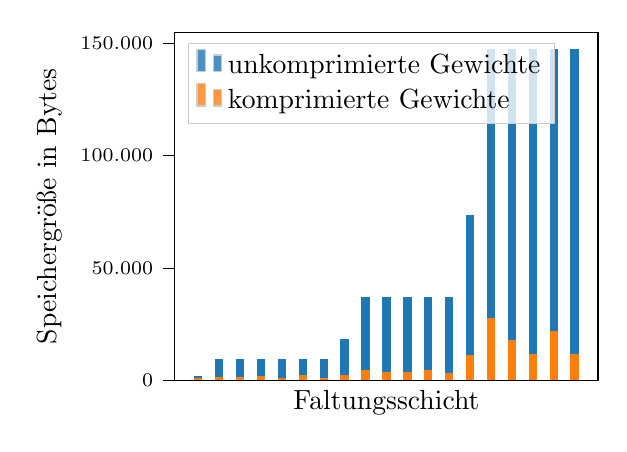 % This file was created with tikzplotlib v0.10.1.
\begin{tikzpicture}

\definecolor{darkgray176}{RGB}{176,176,176}
\definecolor{darkorange25512714}{RGB}{255,127,14}
\definecolor{lightgray204}{RGB}{204,204,204}
\definecolor{steelblue31119180}{RGB}{31,119,180}

\begin{axis}[
height=6cm,
legend cell align={left},
legend style={
  fill opacity=0.8,
  draw opacity=1,
  text opacity=1,
  at={(0.03,0.97)},
  anchor=north west,
  draw=lightgray204
},
tick align=outside,
tick pos=left,
x grid style={darkgray176},
xlabel={Faltungsschicht},
xmin=-5.6, xmax=95.6,
xtick style={color=black},
xmajorticks=false,
y grid style={darkgray176},
ylabel={Speichergröße in Bytes},
ymin=0.0, ymax=154828.8,
ytick style={color=black},
y tick label style={
    font=\scriptsize,
    /pgf/number format/.cd,
    use comma,
    fixed,
    fixed zerofill,
    precision=0,
    scaled ticks=false,
    /tikz/.cd
  },
]
\draw[draw=none,fill=steelblue31119180] (axis cs:-1.0,0.0) rectangle (axis cs:1.0,1728.0);
\addlegendimage{ybar,ybar legend,draw=none,fill=steelblue31119180}
\addlegendentry{unkomprimierte Gewichte}

\draw[draw=none,fill=steelblue31119180] (axis cs:4.0,0.0) rectangle (axis cs:6.0,9216.0);
\draw[draw=none,fill=steelblue31119180] (axis cs:9.0,0.0) rectangle (axis cs:11.0,9216.0);
\draw[draw=none,fill=steelblue31119180] (axis cs:14.0,0.0) rectangle (axis cs:16.0,9216.0);
\draw[draw=none,fill=steelblue31119180] (axis cs:19.0,0.0) rectangle (axis cs:21.0,9216.0);
\draw[draw=none,fill=steelblue31119180] (axis cs:24.0,0.0) rectangle (axis cs:26.0,9216.0);
\draw[draw=none,fill=steelblue31119180] (axis cs:29.0,0.0) rectangle (axis cs:31.0,9216.0);
\draw[draw=none,fill=steelblue31119180] (axis cs:34.0,0.0) rectangle (axis cs:36.0,18432.0);
\draw[draw=none,fill=steelblue31119180] (axis cs:39.0,0.0) rectangle (axis cs:41.0,36864.0);
\draw[draw=none,fill=steelblue31119180] (axis cs:44.0,0.0) rectangle (axis cs:46.0,36864.0);
\draw[draw=none,fill=steelblue31119180] (axis cs:49.0,0.0) rectangle (axis cs:51.0,36864.0);
\draw[draw=none,fill=steelblue31119180] (axis cs:54.0,0.0) rectangle (axis cs:56.0,36864.0);
\draw[draw=none,fill=steelblue31119180] (axis cs:59.0,0.0) rectangle (axis cs:61.0,36864.0);
\draw[draw=none,fill=steelblue31119180] (axis cs:64.0,0.0) rectangle (axis cs:66.0,73728.0);
\draw[draw=none,fill=steelblue31119180] (axis cs:69.0,0.0) rectangle (axis cs:71.0,147456.0);
\draw[draw=none,fill=steelblue31119180] (axis cs:74.0,0.0) rectangle (axis cs:76.0,147456.0);
\draw[draw=none,fill=steelblue31119180] (axis cs:79.0,0.0) rectangle (axis cs:81.0,147456.0);
\draw[draw=none,fill=steelblue31119180] (axis cs:84.0,0.0) rectangle (axis cs:86.0,147456.0);
\draw[draw=none,fill=steelblue31119180] (axis cs:89.0,0.0) rectangle (axis cs:91.0,147456.0);
\draw[draw=none,fill=darkorange25512714] (axis cs:-1.0,0.0) rectangle (axis cs:1.0,1160.0);
\addlegendimage{ybar,ybar legend,draw=none,fill=darkorange25512714}
\addlegendentry{komprimierte Gewichte}

\draw[draw=none,fill=darkorange25512714] (axis cs:4.0,0.0) rectangle (axis cs:6.0,1204.0);
\draw[draw=none,fill=darkorange25512714] (axis cs:9.0,0.0) rectangle (axis cs:11.0,1412.0);
\draw[draw=none,fill=darkorange25512714] (axis cs:14.0,0.0) rectangle (axis cs:16.0,1724.0);
\draw[draw=none,fill=darkorange25512714] (axis cs:19.0,0.0) rectangle (axis cs:21.0,1108.0);
\draw[draw=none,fill=darkorange25512714] (axis cs:24.0,0.0) rectangle (axis cs:26.0,2348.0);
\draw[draw=none,fill=darkorange25512714] (axis cs:29.0,0.0) rectangle (axis cs:31.0,1108.0);
\draw[draw=none,fill=darkorange25512714] (axis cs:34.0,0.0) rectangle (axis cs:36.0,2444.0);
\draw[draw=none,fill=darkorange25512714] (axis cs:39.0,0.0) rectangle (axis cs:41.0,4700.0);
\draw[draw=none,fill=darkorange25512714] (axis cs:44.0,0.0) rectangle (axis cs:46.0,3468.0);
\draw[draw=none,fill=darkorange25512714] (axis cs:49.0,0.0) rectangle (axis cs:51.0,3468.0);
\draw[draw=none,fill=darkorange25512714] (axis cs:54.0,0.0) rectangle (axis cs:56.0,4488.0);
\draw[draw=none,fill=darkorange25512714] (axis cs:59.0,0.0) rectangle (axis cs:61.0,3364.0);
\draw[draw=none,fill=darkorange25512714] (axis cs:64.0,0.0) rectangle (axis cs:66.0,11040.0);
\draw[draw=none,fill=darkorange25512714] (axis cs:69.0,0.0) rectangle (axis cs:71.0,27828.0);
\draw[draw=none,fill=darkorange25512714] (axis cs:74.0,0.0) rectangle (axis cs:76.0,18000.0);
\draw[draw=none,fill=darkorange25512714] (axis cs:79.0,0.0) rectangle (axis cs:81.0,11864.0);
\draw[draw=none,fill=darkorange25512714] (axis cs:84.0,0.0) rectangle (axis cs:86.0,22100.0);
\draw[draw=none,fill=darkorange25512714] (axis cs:89.0,0.0) rectangle (axis cs:91.0,11864.0);
\end{axis}

\end{tikzpicture}
